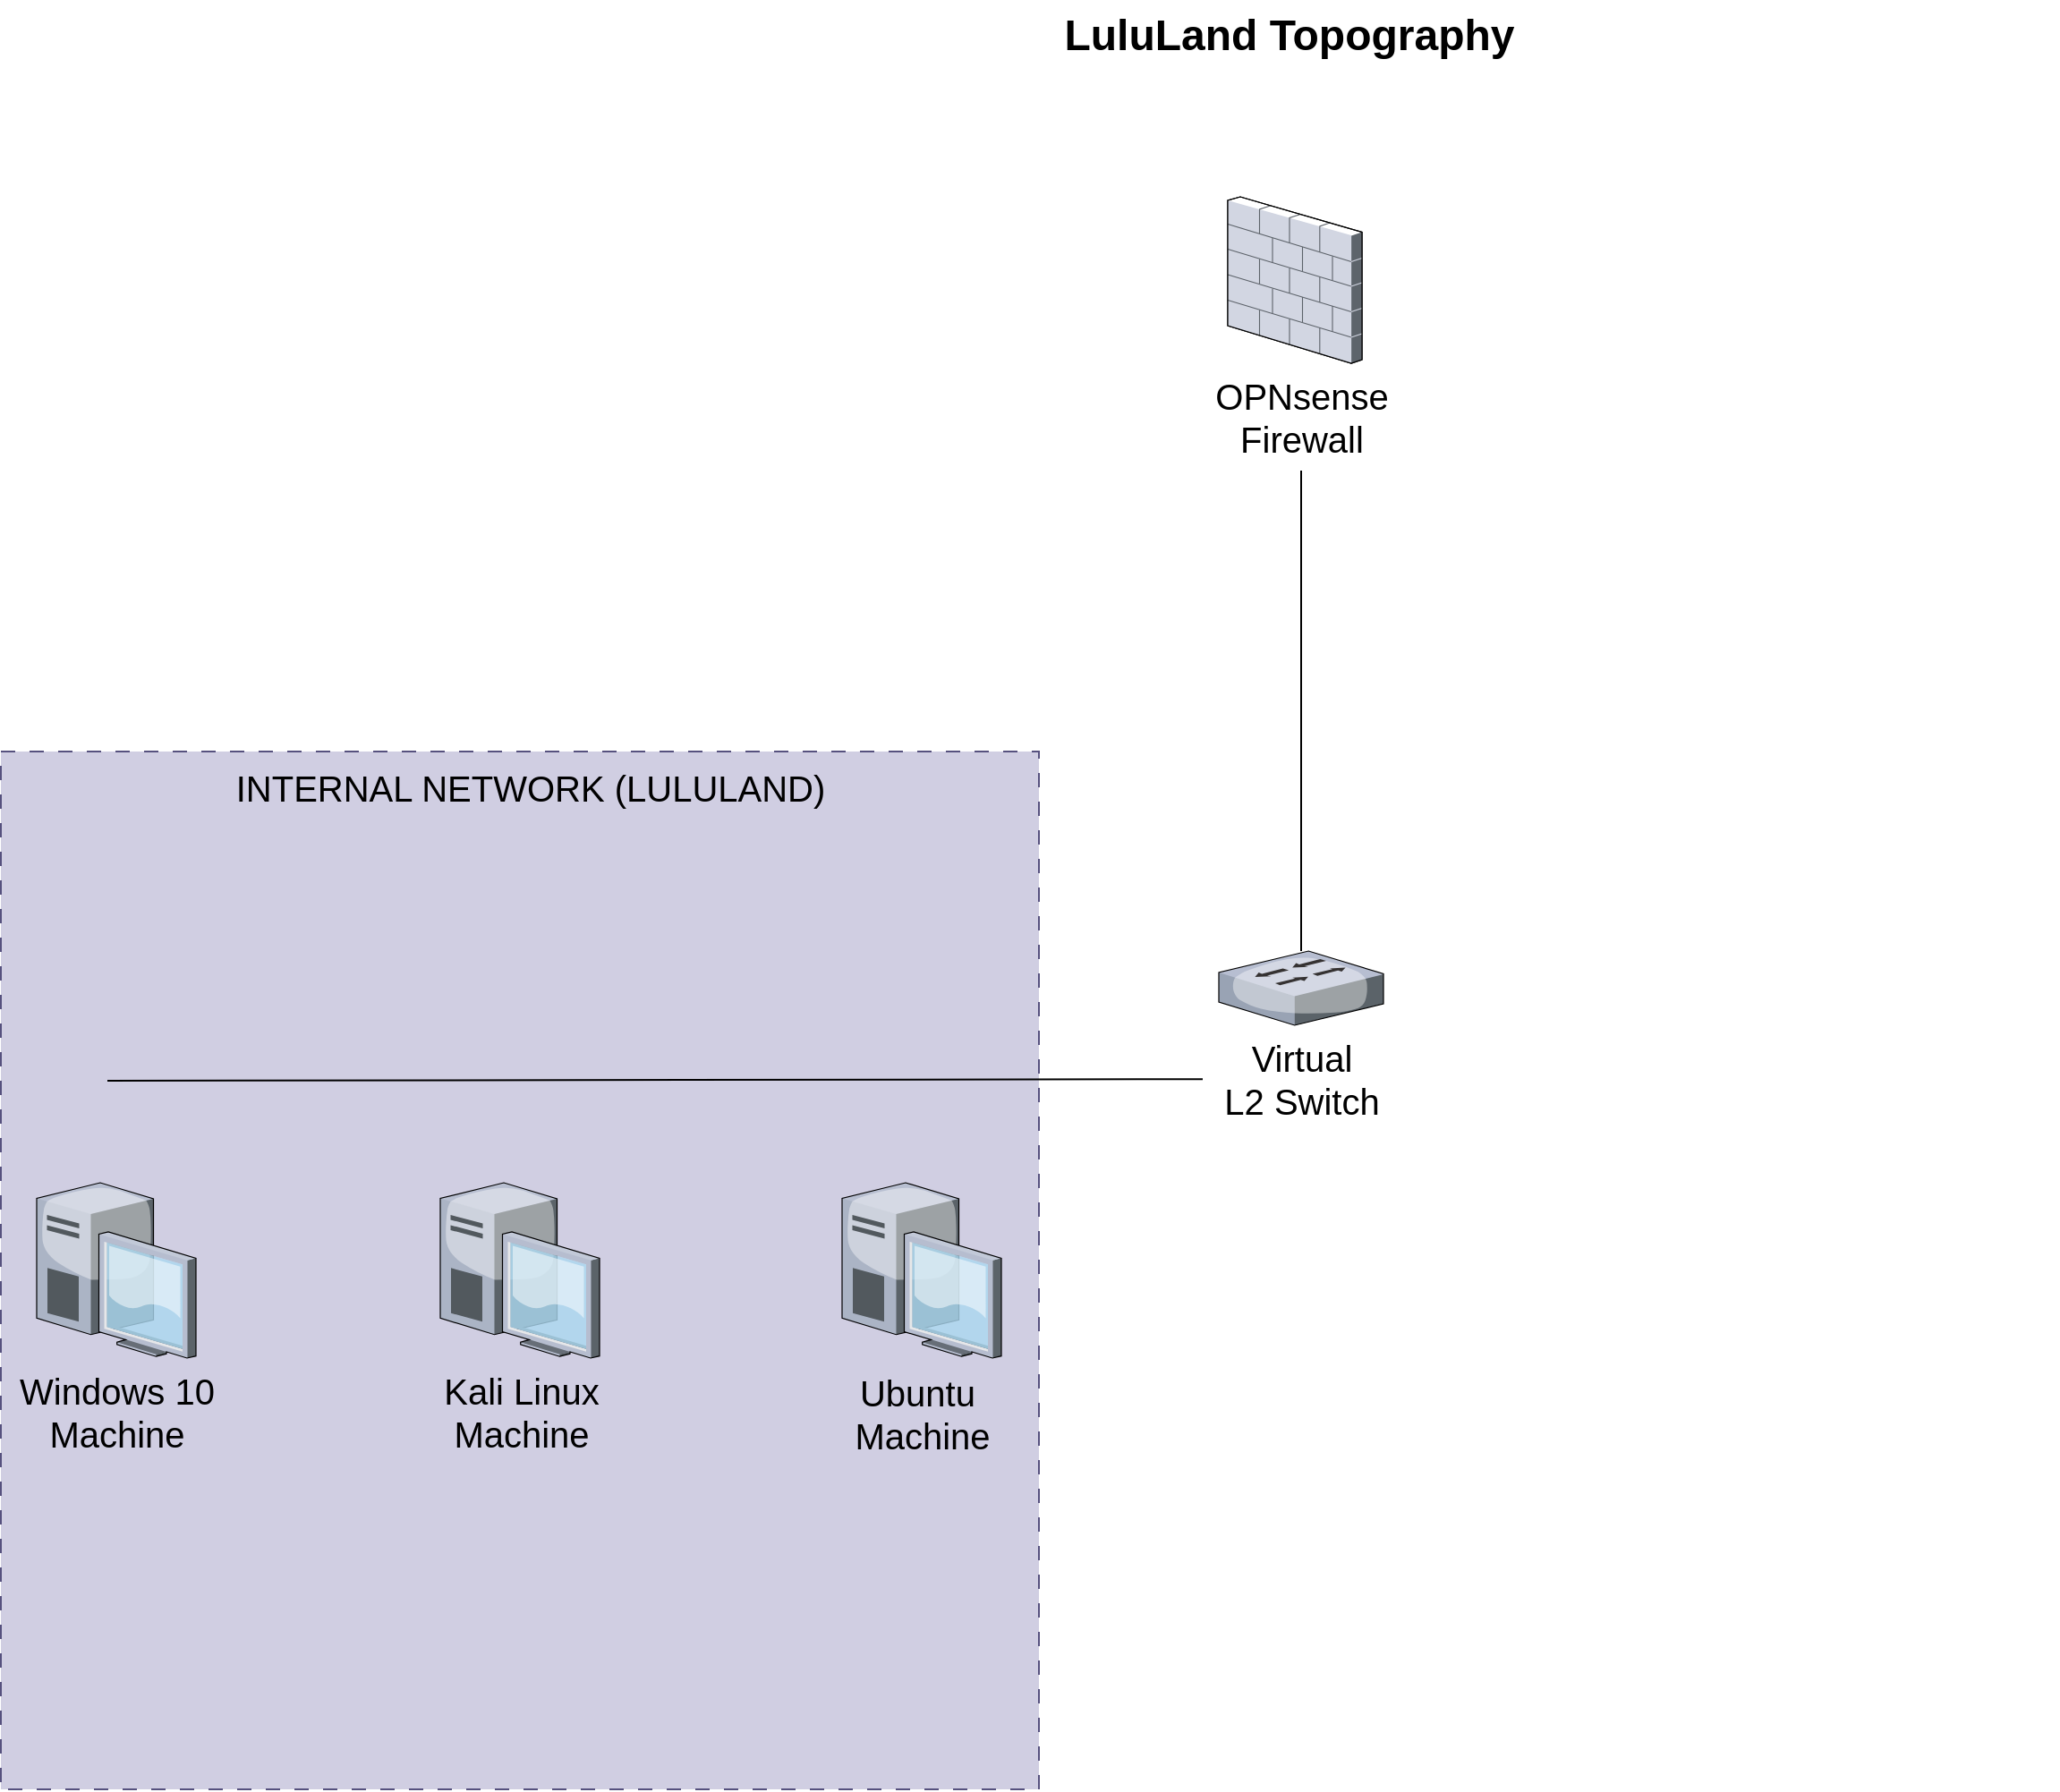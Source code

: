 <mxfile version="25.0.1">
  <diagram name="Page-1" id="e3a06f82-3646-2815-327d-82caf3d4e204">
    <mxGraphModel dx="1687" dy="878" grid="1" gridSize="10" guides="1" tooltips="1" connect="1" arrows="1" fold="1" page="1" pageScale="1.5" pageWidth="1169" pageHeight="826" background="none" math="0" shadow="0">
      <root>
        <mxCell id="0" style=";html=1;" />
        <mxCell id="1" style=";html=1;" parent="0" />
        <mxCell id="bneuUTBQzyQNMBGNakRV-9" value="" style="whiteSpace=wrap;html=1;aspect=fixed;fillColor=#d0cee2;strokeColor=#56517e;dashed=1;dashPattern=8 8;shadow=0;" vertex="1" parent="1">
          <mxGeometry x="210.5" y="450" width="580" height="580" as="geometry" />
        </mxCell>
        <mxCell id="6a7d8f32e03d9370-62" value="LuluLand Topography" style="text;strokeColor=none;fillColor=none;html=1;fontSize=24;fontStyle=1;verticalAlign=middle;align=center;" parent="1" vertex="1">
          <mxGeometry x="499" y="30" width="861" height="40" as="geometry" />
        </mxCell>
        <mxCell id="bneuUTBQzyQNMBGNakRV-3" value="" style="group;perimeterSpacing=1;strokeWidth=1;shadow=0;" vertex="1" connectable="0" parent="1">
          <mxGeometry x="877" y="140" width="120" height="153" as="geometry" />
        </mxCell>
        <mxCell id="bneuUTBQzyQNMBGNakRV-1" value="" style="verticalLabelPosition=bottom;sketch=0;aspect=fixed;html=1;verticalAlign=top;strokeColor=none;align=center;outlineConnect=0;shape=mxgraph.citrix.firewall;" vertex="1" parent="bneuUTBQzyQNMBGNakRV-3">
          <mxGeometry x="19" width="75" height="93" as="geometry" />
        </mxCell>
        <mxCell id="bneuUTBQzyQNMBGNakRV-2" value="&lt;font style=&quot;font-size: 20px;&quot;&gt;OPNsense&lt;/font&gt;&lt;div&gt;&lt;font style=&quot;font-size: 20px;&quot;&gt;Firewall&lt;/font&gt;&lt;/div&gt;" style="text;html=1;align=center;verticalAlign=middle;resizable=0;points=[];autosize=1;strokeColor=none;fillColor=none;" vertex="1" parent="bneuUTBQzyQNMBGNakRV-3">
          <mxGeometry y="93" width="120" height="60" as="geometry" />
        </mxCell>
        <mxCell id="bneuUTBQzyQNMBGNakRV-6" value="" style="group" vertex="1" connectable="0" parent="1">
          <mxGeometry x="882" y="561.5" width="110" height="101.5" as="geometry" />
        </mxCell>
        <mxCell id="bneuUTBQzyQNMBGNakRV-4" value="" style="verticalLabelPosition=bottom;sketch=0;aspect=fixed;html=1;verticalAlign=top;strokeColor=none;align=center;outlineConnect=0;shape=mxgraph.citrix.switch;" vertex="1" parent="bneuUTBQzyQNMBGNakRV-6">
          <mxGeometry x="9" width="92" height="41.5" as="geometry" />
        </mxCell>
        <mxCell id="bneuUTBQzyQNMBGNakRV-5" value="&lt;font style=&quot;font-size: 20px;&quot;&gt;Virtual&lt;/font&gt;&lt;div&gt;&lt;font style=&quot;font-size: 20px;&quot;&gt;L2 Switch&lt;/font&gt;&lt;/div&gt;" style="text;html=1;align=center;verticalAlign=middle;resizable=0;points=[];autosize=1;strokeColor=none;fillColor=none;" vertex="1" parent="bneuUTBQzyQNMBGNakRV-6">
          <mxGeometry y="41.5" width="110" height="60" as="geometry" />
        </mxCell>
        <mxCell id="bneuUTBQzyQNMBGNakRV-7" style="edgeStyle=orthogonalEdgeStyle;rounded=0;orthogonalLoop=1;jettySize=auto;html=1;endArrow=none;endFill=0;" edge="1" parent="1" source="bneuUTBQzyQNMBGNakRV-2" target="bneuUTBQzyQNMBGNakRV-4">
          <mxGeometry relative="1" as="geometry" />
        </mxCell>
        <mxCell id="bneuUTBQzyQNMBGNakRV-11" value="&lt;font style=&quot;font-size: 20px;&quot;&gt;INTERNAL NETWORK (LULULAND)&lt;/font&gt;" style="text;html=1;align=center;verticalAlign=middle;resizable=0;points=[];autosize=1;strokeColor=none;fillColor=none;" vertex="1" parent="1">
          <mxGeometry x="330.5" y="450" width="350" height="40" as="geometry" />
        </mxCell>
        <mxCell id="bneuUTBQzyQNMBGNakRV-12" value="" style="verticalLabelPosition=bottom;sketch=0;aspect=fixed;html=1;verticalAlign=top;strokeColor=none;align=center;outlineConnect=0;shape=mxgraph.citrix.desktop;" vertex="1" parent="1">
          <mxGeometry x="230.5" y="691" width="89" height="98" as="geometry" />
        </mxCell>
        <mxCell id="bneuUTBQzyQNMBGNakRV-13" value="" style="verticalLabelPosition=bottom;sketch=0;aspect=fixed;html=1;verticalAlign=top;strokeColor=none;align=center;outlineConnect=0;shape=mxgraph.citrix.desktop;" vertex="1" parent="1">
          <mxGeometry x="456" y="691" width="89" height="98" as="geometry" />
        </mxCell>
        <mxCell id="bneuUTBQzyQNMBGNakRV-14" value="" style="verticalLabelPosition=bottom;sketch=0;aspect=fixed;html=1;verticalAlign=top;strokeColor=none;align=center;outlineConnect=0;shape=mxgraph.citrix.desktop;" vertex="1" parent="1">
          <mxGeometry x="680.5" y="691" width="89" height="98" as="geometry" />
        </mxCell>
        <mxCell id="bneuUTBQzyQNMBGNakRV-15" value="&lt;font style=&quot;font-size: 20px;&quot;&gt;Windows 10&lt;/font&gt;&lt;div&gt;&lt;font style=&quot;font-size: 20px;&quot;&gt;Machine&lt;/font&gt;&lt;/div&gt;" style="text;html=1;align=center;verticalAlign=middle;resizable=0;points=[];autosize=1;strokeColor=none;fillColor=none;" vertex="1" parent="1">
          <mxGeometry x="210" y="789" width="130" height="60" as="geometry" />
        </mxCell>
        <mxCell id="bneuUTBQzyQNMBGNakRV-16" value="&lt;font style=&quot;font-size: 20px;&quot;&gt;Kali Linux&lt;/font&gt;&lt;div&gt;&lt;font style=&quot;font-size: 20px;&quot;&gt;Machine&lt;/font&gt;&lt;/div&gt;" style="text;html=1;align=center;verticalAlign=middle;resizable=0;points=[];autosize=1;strokeColor=none;fillColor=none;" vertex="1" parent="1">
          <mxGeometry x="445.5" y="789" width="110" height="60" as="geometry" />
        </mxCell>
        <mxCell id="bneuUTBQzyQNMBGNakRV-17" value="&lt;div&gt;&lt;font style=&quot;font-size: 20px;&quot;&gt;Ubuntu&amp;nbsp;&lt;/font&gt;&lt;/div&gt;&lt;div&gt;&lt;font style=&quot;font-size: 20px;&quot;&gt;Machine&lt;/font&gt;&lt;/div&gt;" style="text;html=1;align=center;verticalAlign=middle;resizable=0;points=[];autosize=1;strokeColor=none;fillColor=none;" vertex="1" parent="1">
          <mxGeometry x="675" y="790" width="100" height="60" as="geometry" />
        </mxCell>
        <mxCell id="bneuUTBQzyQNMBGNakRV-23" style="edgeStyle=none;rounded=0;orthogonalLoop=1;jettySize=auto;html=1;endArrow=none;endFill=0;" edge="1" parent="1" source="bneuUTBQzyQNMBGNakRV-5">
          <mxGeometry relative="1" as="geometry">
            <mxPoint x="270" y="634" as="targetPoint" />
          </mxGeometry>
        </mxCell>
      </root>
    </mxGraphModel>
  </diagram>
</mxfile>
